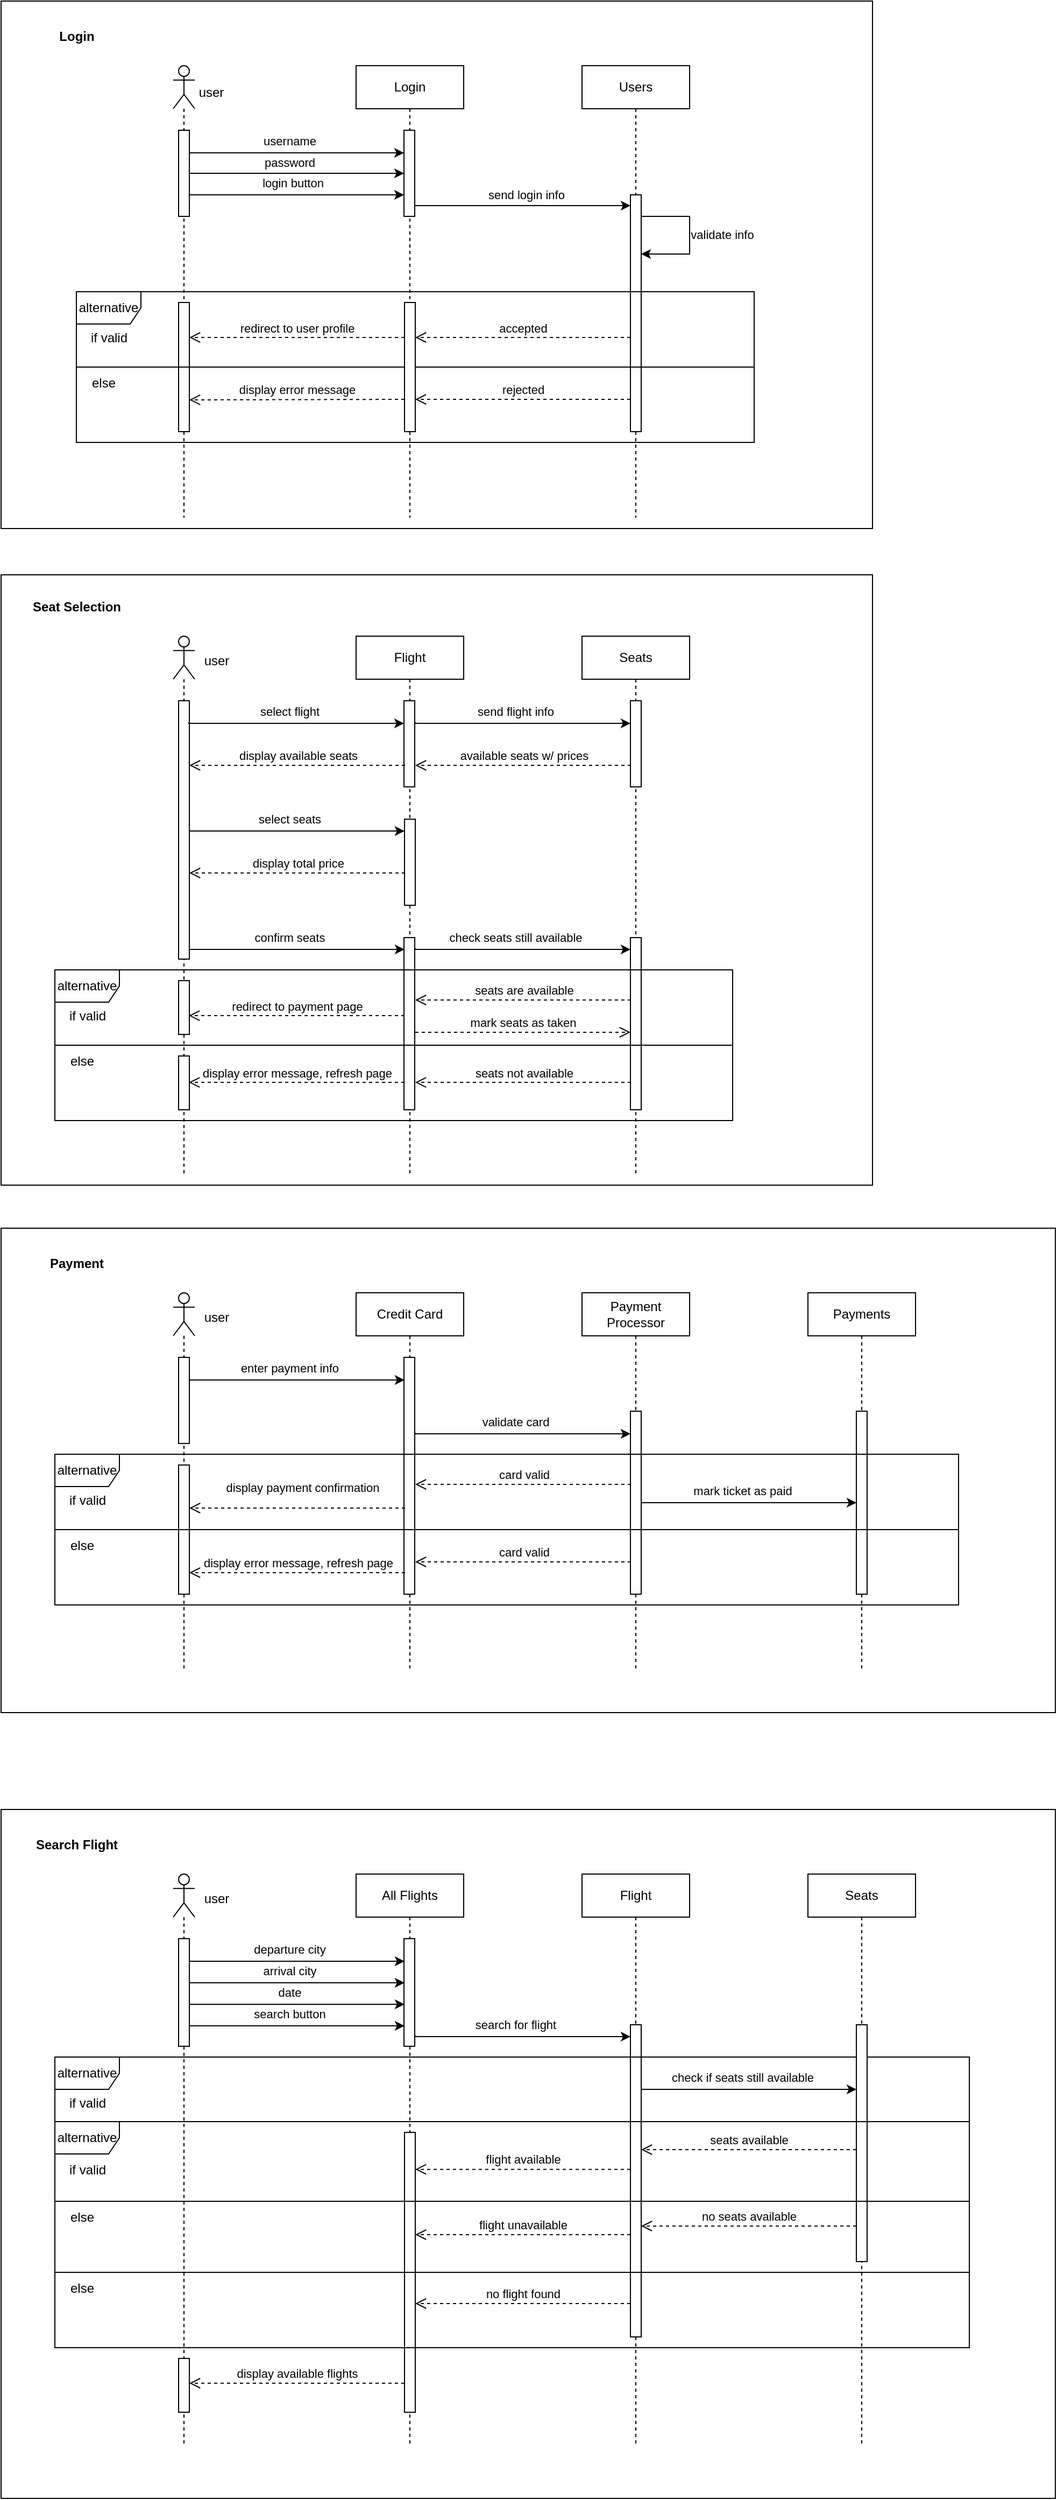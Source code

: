 <mxfile version="22.1.2" type="device">
  <diagram name="Page-1" id="4lmm6X2UEes6_DvLodEO">
    <mxGraphModel dx="1257" dy="641" grid="1" gridSize="10" guides="1" tooltips="1" connect="1" arrows="1" fold="1" page="1" pageScale="1" pageWidth="850" pageHeight="1100" math="0" shadow="0">
      <root>
        <mxCell id="0" />
        <mxCell id="1" parent="0" />
        <mxCell id="-yapN73WlwF3lb4D8iqv-75" value="" style="verticalLabelPosition=bottom;verticalAlign=top;html=1;shape=mxgraph.basic.rect;fillColor2=none;strokeWidth=1;size=20;indent=5;" vertex="1" parent="1">
          <mxGeometry x="20" y="1740" width="980" height="640" as="geometry" />
        </mxCell>
        <mxCell id="-yapN73WlwF3lb4D8iqv-28" value="" style="verticalLabelPosition=bottom;verticalAlign=top;html=1;shape=mxgraph.basic.rect;fillColor2=none;strokeWidth=1;size=20;indent=5;" vertex="1" parent="1">
          <mxGeometry x="20" y="1200" width="980" height="450" as="geometry" />
        </mxCell>
        <mxCell id="7nPVy0LuQcUKSxDzFn3D-114" value="" style="verticalLabelPosition=bottom;verticalAlign=top;html=1;shape=mxgraph.basic.rect;fillColor2=none;strokeWidth=1;size=20;indent=5;" parent="1" vertex="1">
          <mxGeometry x="20" y="60" width="810" height="490" as="geometry" />
        </mxCell>
        <mxCell id="7nPVy0LuQcUKSxDzFn3D-113" value="" style="verticalLabelPosition=bottom;verticalAlign=top;html=1;shape=mxgraph.basic.rect;fillColor2=none;strokeWidth=1;size=20;indent=5;" parent="1" vertex="1">
          <mxGeometry x="20" y="593" width="810" height="567" as="geometry" />
        </mxCell>
        <mxCell id="7nPVy0LuQcUKSxDzFn3D-1" value="Login" style="shape=umlLifeline;perimeter=lifelinePerimeter;whiteSpace=wrap;html=1;container=1;dropTarget=0;collapsible=0;recursiveResize=0;outlineConnect=0;portConstraint=eastwest;newEdgeStyle={&quot;curved&quot;:0,&quot;rounded&quot;:0};" parent="1" vertex="1">
          <mxGeometry x="350" y="120" width="100" height="420" as="geometry" />
        </mxCell>
        <mxCell id="7nPVy0LuQcUKSxDzFn3D-14" value="" style="html=1;points=[[0,0,0,0,5],[0,1,0,0,-5],[1,0,0,0,5],[1,1,0,0,-5]];perimeter=orthogonalPerimeter;outlineConnect=0;targetShapes=umlLifeline;portConstraint=eastwest;newEdgeStyle={&quot;curved&quot;:0,&quot;rounded&quot;:0};" parent="7nPVy0LuQcUKSxDzFn3D-1" vertex="1">
          <mxGeometry x="44.5" y="60" width="10" height="80" as="geometry" />
        </mxCell>
        <mxCell id="7nPVy0LuQcUKSxDzFn3D-4" value="Login" style="text;align=center;fontStyle=1;verticalAlign=middle;spacingLeft=3;spacingRight=3;strokeColor=none;rotatable=0;points=[[0,0.5],[1,0.5]];portConstraint=eastwest;html=1;" parent="1" vertex="1">
          <mxGeometry x="50" y="80" width="80" height="26" as="geometry" />
        </mxCell>
        <mxCell id="7nPVy0LuQcUKSxDzFn3D-5" value="" style="shape=umlLifeline;perimeter=lifelinePerimeter;whiteSpace=wrap;html=1;container=1;dropTarget=0;collapsible=0;recursiveResize=0;outlineConnect=0;portConstraint=eastwest;newEdgeStyle={&quot;curved&quot;:0,&quot;rounded&quot;:0};participant=umlActor;" parent="1" vertex="1">
          <mxGeometry x="180" y="120" width="20" height="420" as="geometry" />
        </mxCell>
        <mxCell id="7nPVy0LuQcUKSxDzFn3D-7" value="" style="html=1;points=[[0,0,0,0,5],[0,1,0,0,-5],[1,0,0,0,5],[1,1,0,0,-5]];perimeter=orthogonalPerimeter;outlineConnect=0;targetShapes=umlLifeline;portConstraint=eastwest;newEdgeStyle={&quot;curved&quot;:0,&quot;rounded&quot;:0};" parent="7nPVy0LuQcUKSxDzFn3D-5" vertex="1">
          <mxGeometry x="5" y="60" width="10" height="80" as="geometry" />
        </mxCell>
        <mxCell id="7nPVy0LuQcUKSxDzFn3D-26" value="" style="html=1;points=[[0,0,0,0,5],[0,1,0,0,-5],[1,0,0,0,5],[1,1,0,0,-5]];perimeter=orthogonalPerimeter;outlineConnect=0;targetShapes=umlLifeline;portConstraint=eastwest;newEdgeStyle={&quot;curved&quot;:0,&quot;rounded&quot;:0};" parent="7nPVy0LuQcUKSxDzFn3D-5" vertex="1">
          <mxGeometry x="5" y="220" width="10" height="120" as="geometry" />
        </mxCell>
        <mxCell id="7nPVy0LuQcUKSxDzFn3D-6" value="Users" style="shape=umlLifeline;perimeter=lifelinePerimeter;whiteSpace=wrap;html=1;container=1;dropTarget=0;collapsible=0;recursiveResize=0;outlineConnect=0;portConstraint=eastwest;newEdgeStyle={&quot;curved&quot;:0,&quot;rounded&quot;:0};" parent="1" vertex="1">
          <mxGeometry x="560" y="120" width="100" height="420" as="geometry" />
        </mxCell>
        <mxCell id="7nPVy0LuQcUKSxDzFn3D-17" value="" style="html=1;points=[[0,0,0,0,5],[0,1,0,0,-5],[1,0,0,0,5],[1,1,0,0,-5]];perimeter=orthogonalPerimeter;outlineConnect=0;targetShapes=umlLifeline;portConstraint=eastwest;newEdgeStyle={&quot;curved&quot;:0,&quot;rounded&quot;:0};" parent="7nPVy0LuQcUKSxDzFn3D-6" vertex="1">
          <mxGeometry x="45" y="120" width="10" height="220" as="geometry" />
        </mxCell>
        <mxCell id="7nPVy0LuQcUKSxDzFn3D-18" style="edgeStyle=orthogonalEdgeStyle;rounded=0;orthogonalLoop=1;jettySize=auto;html=1;curved=0;exitX=1;exitY=0;exitDx=0;exitDy=5;exitPerimeter=0;" parent="7nPVy0LuQcUKSxDzFn3D-6" edge="1">
          <mxGeometry relative="1" as="geometry">
            <mxPoint x="55" y="140" as="sourcePoint" />
            <mxPoint x="55" y="175" as="targetPoint" />
            <Array as="points">
              <mxPoint x="100" y="140" />
              <mxPoint x="100" y="175" />
            </Array>
          </mxGeometry>
        </mxCell>
        <mxCell id="7nPVy0LuQcUKSxDzFn3D-19" value="validate info" style="edgeLabel;html=1;align=center;verticalAlign=middle;resizable=0;points=[];" parent="7nPVy0LuQcUKSxDzFn3D-18" vertex="1" connectable="0">
          <mxGeometry y="1" relative="1" as="geometry">
            <mxPoint x="29" y="-1" as="offset" />
          </mxGeometry>
        </mxCell>
        <mxCell id="7nPVy0LuQcUKSxDzFn3D-8" style="edgeStyle=orthogonalEdgeStyle;rounded=0;orthogonalLoop=1;jettySize=auto;html=1;curved=0;" parent="1" target="7nPVy0LuQcUKSxDzFn3D-14" edge="1">
          <mxGeometry relative="1" as="geometry">
            <mxPoint x="195" y="200" as="sourcePoint" />
            <mxPoint x="370" y="200" as="targetPoint" />
            <Array as="points">
              <mxPoint x="195" y="201" />
            </Array>
          </mxGeometry>
        </mxCell>
        <mxCell id="7nPVy0LuQcUKSxDzFn3D-11" value="username" style="edgeLabel;html=1;align=center;verticalAlign=middle;resizable=0;points=[];" parent="7nPVy0LuQcUKSxDzFn3D-8" vertex="1" connectable="0">
          <mxGeometry x="-0.296" y="-1" relative="1" as="geometry">
            <mxPoint x="23" y="-12" as="offset" />
          </mxGeometry>
        </mxCell>
        <mxCell id="7nPVy0LuQcUKSxDzFn3D-9" style="edgeStyle=orthogonalEdgeStyle;rounded=0;orthogonalLoop=1;jettySize=auto;html=1;curved=0;" parent="1" target="7nPVy0LuQcUKSxDzFn3D-14" edge="1">
          <mxGeometry relative="1" as="geometry">
            <mxPoint x="195" y="220" as="sourcePoint" />
            <mxPoint x="399.5" y="220" as="targetPoint" />
            <Array as="points">
              <mxPoint x="340" y="220" />
              <mxPoint x="340" y="220" />
            </Array>
          </mxGeometry>
        </mxCell>
        <mxCell id="7nPVy0LuQcUKSxDzFn3D-12" value="password" style="edgeLabel;html=1;align=center;verticalAlign=middle;resizable=0;points=[];" parent="7nPVy0LuQcUKSxDzFn3D-9" vertex="1" connectable="0">
          <mxGeometry x="-0.1" y="2" relative="1" as="geometry">
            <mxPoint x="3" y="-8" as="offset" />
          </mxGeometry>
        </mxCell>
        <mxCell id="7nPVy0LuQcUKSxDzFn3D-10" style="edgeStyle=orthogonalEdgeStyle;rounded=0;orthogonalLoop=1;jettySize=auto;html=1;curved=0;" parent="1" target="7nPVy0LuQcUKSxDzFn3D-14" edge="1">
          <mxGeometry relative="1" as="geometry">
            <mxPoint x="195" y="240" as="sourcePoint" />
            <mxPoint x="330" y="250" as="targetPoint" />
            <Array as="points">
              <mxPoint x="350" y="240" />
              <mxPoint x="350" y="240" />
            </Array>
          </mxGeometry>
        </mxCell>
        <mxCell id="7nPVy0LuQcUKSxDzFn3D-13" value="login button" style="edgeLabel;html=1;align=center;verticalAlign=middle;resizable=0;points=[];" parent="7nPVy0LuQcUKSxDzFn3D-10" vertex="1" connectable="0">
          <mxGeometry x="-0.042" relative="1" as="geometry">
            <mxPoint y="-11" as="offset" />
          </mxGeometry>
        </mxCell>
        <mxCell id="7nPVy0LuQcUKSxDzFn3D-15" style="edgeStyle=orthogonalEdgeStyle;rounded=0;orthogonalLoop=1;jettySize=auto;html=1;curved=0;" parent="1" target="7nPVy0LuQcUKSxDzFn3D-17" edge="1">
          <mxGeometry relative="1" as="geometry">
            <mxPoint x="404.5" y="250" as="sourcePoint" />
            <mxPoint x="600" y="250" as="targetPoint" />
            <Array as="points">
              <mxPoint x="560" y="250" />
              <mxPoint x="560" y="250" />
            </Array>
          </mxGeometry>
        </mxCell>
        <mxCell id="7nPVy0LuQcUKSxDzFn3D-16" value="send login info" style="edgeLabel;html=1;align=center;verticalAlign=middle;resizable=0;points=[];" parent="7nPVy0LuQcUKSxDzFn3D-15" vertex="1" connectable="0">
          <mxGeometry x="-0.176" y="1" relative="1" as="geometry">
            <mxPoint x="21" y="-9" as="offset" />
          </mxGeometry>
        </mxCell>
        <mxCell id="7nPVy0LuQcUKSxDzFn3D-20" value="alternative" style="shape=umlFrame;whiteSpace=wrap;html=1;pointerEvents=0;" parent="1" vertex="1">
          <mxGeometry x="90" y="330" width="630" height="140" as="geometry" />
        </mxCell>
        <mxCell id="7nPVy0LuQcUKSxDzFn3D-21" value="" style="line;strokeWidth=1;fillColor=none;align=left;verticalAlign=middle;spacingTop=-1;spacingLeft=3;spacingRight=3;rotatable=0;labelPosition=right;points=[];portConstraint=eastwest;strokeColor=inherit;" parent="1" vertex="1">
          <mxGeometry x="90" y="396" width="630" height="8" as="geometry" />
        </mxCell>
        <mxCell id="7nPVy0LuQcUKSxDzFn3D-22" value="if valid" style="text;html=1;align=center;verticalAlign=middle;resizable=0;points=[];autosize=1;strokeColor=none;fillColor=none;" parent="1" vertex="1">
          <mxGeometry x="90" y="358" width="60" height="30" as="geometry" />
        </mxCell>
        <mxCell id="7nPVy0LuQcUKSxDzFn3D-23" value="else" style="text;html=1;align=center;verticalAlign=middle;resizable=0;points=[];autosize=1;strokeColor=none;fillColor=none;" parent="1" vertex="1">
          <mxGeometry x="90" y="400" width="50" height="30" as="geometry" />
        </mxCell>
        <mxCell id="7nPVy0LuQcUKSxDzFn3D-24" value="" style="html=1;points=[[0,0,0,0,5],[0,1,0,0,-5],[1,0,0,0,5],[1,1,0,0,-5]];perimeter=orthogonalPerimeter;outlineConnect=0;targetShapes=umlLifeline;portConstraint=eastwest;newEdgeStyle={&quot;curved&quot;:0,&quot;rounded&quot;:0};" parent="1" vertex="1">
          <mxGeometry x="395" y="340" width="10" height="120" as="geometry" />
        </mxCell>
        <mxCell id="7nPVy0LuQcUKSxDzFn3D-27" value="accepted" style="html=1;verticalAlign=bottom;endArrow=open;dashed=1;endSize=8;curved=0;rounded=0;" parent="1" edge="1">
          <mxGeometry relative="1" as="geometry">
            <mxPoint x="605" y="372.5" as="sourcePoint" />
            <mxPoint x="405" y="372.5" as="targetPoint" />
          </mxGeometry>
        </mxCell>
        <mxCell id="7nPVy0LuQcUKSxDzFn3D-28" value="rejected" style="html=1;verticalAlign=bottom;endArrow=open;dashed=1;endSize=8;curved=0;rounded=0;" parent="1" edge="1">
          <mxGeometry relative="1" as="geometry">
            <mxPoint x="605" y="430" as="sourcePoint" />
            <mxPoint x="405" y="430" as="targetPoint" />
          </mxGeometry>
        </mxCell>
        <mxCell id="7nPVy0LuQcUKSxDzFn3D-31" value="redirect to user profile" style="html=1;verticalAlign=bottom;endArrow=open;dashed=1;endSize=8;curved=0;rounded=0;" parent="1" target="7nPVy0LuQcUKSxDzFn3D-26" edge="1">
          <mxGeometry relative="1" as="geometry">
            <mxPoint x="395" y="372.5" as="sourcePoint" />
            <mxPoint x="315" y="372.5" as="targetPoint" />
            <mxPoint as="offset" />
          </mxGeometry>
        </mxCell>
        <mxCell id="7nPVy0LuQcUKSxDzFn3D-33" value="display error message" style="html=1;verticalAlign=bottom;endArrow=open;dashed=1;endSize=8;curved=0;rounded=0;" parent="1" edge="1">
          <mxGeometry relative="1" as="geometry">
            <mxPoint x="395" y="430" as="sourcePoint" />
            <mxPoint x="195" y="430.5" as="targetPoint" />
            <mxPoint as="offset" />
          </mxGeometry>
        </mxCell>
        <mxCell id="7nPVy0LuQcUKSxDzFn3D-34" value="Flight" style="shape=umlLifeline;perimeter=lifelinePerimeter;whiteSpace=wrap;html=1;container=1;dropTarget=0;collapsible=0;recursiveResize=0;outlineConnect=0;portConstraint=eastwest;newEdgeStyle={&quot;curved&quot;:0,&quot;rounded&quot;:0};" parent="1" vertex="1">
          <mxGeometry x="350" y="650" width="100" height="500" as="geometry" />
        </mxCell>
        <mxCell id="7nPVy0LuQcUKSxDzFn3D-35" value="" style="html=1;points=[[0,0,0,0,5],[0,1,0,0,-5],[1,0,0,0,5],[1,1,0,0,-5]];perimeter=orthogonalPerimeter;outlineConnect=0;targetShapes=umlLifeline;portConstraint=eastwest;newEdgeStyle={&quot;curved&quot;:0,&quot;rounded&quot;:0};" parent="7nPVy0LuQcUKSxDzFn3D-34" vertex="1">
          <mxGeometry x="44.5" y="60" width="10" height="80" as="geometry" />
        </mxCell>
        <mxCell id="7nPVy0LuQcUKSxDzFn3D-91" value="" style="html=1;points=[[0,0,0,0,5],[0,1,0,0,-5],[1,0,0,0,5],[1,1,0,0,-5]];perimeter=orthogonalPerimeter;outlineConnect=0;targetShapes=umlLifeline;portConstraint=eastwest;newEdgeStyle={&quot;curved&quot;:0,&quot;rounded&quot;:0};" parent="7nPVy0LuQcUKSxDzFn3D-34" vertex="1">
          <mxGeometry x="45" y="170" width="10" height="80" as="geometry" />
        </mxCell>
        <mxCell id="7nPVy0LuQcUKSxDzFn3D-98" value="" style="html=1;points=[[0,0,0,0,5],[0,1,0,0,-5],[1,0,0,0,5],[1,1,0,0,-5]];perimeter=orthogonalPerimeter;outlineConnect=0;targetShapes=umlLifeline;portConstraint=eastwest;newEdgeStyle={&quot;curved&quot;:0,&quot;rounded&quot;:0};" parent="7nPVy0LuQcUKSxDzFn3D-34" vertex="1">
          <mxGeometry x="44.5" y="280" width="10" height="160" as="geometry" />
        </mxCell>
        <mxCell id="7nPVy0LuQcUKSxDzFn3D-36" value="Seat Selection" style="text;align=center;fontStyle=1;verticalAlign=middle;spacingLeft=3;spacingRight=3;strokeColor=none;rotatable=0;points=[[0,0.5],[1,0.5]];portConstraint=eastwest;html=1;" parent="1" vertex="1">
          <mxGeometry x="50" y="610" width="80" height="26" as="geometry" />
        </mxCell>
        <mxCell id="7nPVy0LuQcUKSxDzFn3D-37" value="" style="shape=umlLifeline;perimeter=lifelinePerimeter;whiteSpace=wrap;html=1;container=1;dropTarget=0;collapsible=0;recursiveResize=0;outlineConnect=0;portConstraint=eastwest;newEdgeStyle={&quot;curved&quot;:0,&quot;rounded&quot;:0};participant=umlActor;" parent="1" vertex="1">
          <mxGeometry x="180" y="650" width="20" height="500" as="geometry" />
        </mxCell>
        <mxCell id="7nPVy0LuQcUKSxDzFn3D-38" value="" style="html=1;points=[[0,0,0,0,5],[0,1,0,0,-5],[1,0,0,0,5],[1,1,0,0,-5]];perimeter=orthogonalPerimeter;outlineConnect=0;targetShapes=umlLifeline;portConstraint=eastwest;newEdgeStyle={&quot;curved&quot;:0,&quot;rounded&quot;:0};" parent="7nPVy0LuQcUKSxDzFn3D-37" vertex="1">
          <mxGeometry x="5" y="60" width="10" height="240" as="geometry" />
        </mxCell>
        <mxCell id="7nPVy0LuQcUKSxDzFn3D-109" value="" style="html=1;points=[[0,0,0,0,5],[0,1,0,0,-5],[1,0,0,0,5],[1,1,0,0,-5]];perimeter=orthogonalPerimeter;outlineConnect=0;targetShapes=umlLifeline;portConstraint=eastwest;newEdgeStyle={&quot;curved&quot;:0,&quot;rounded&quot;:0};" parent="7nPVy0LuQcUKSxDzFn3D-37" vertex="1">
          <mxGeometry x="5" y="320" width="10" height="50" as="geometry" />
        </mxCell>
        <mxCell id="7nPVy0LuQcUKSxDzFn3D-40" value="Seats" style="shape=umlLifeline;perimeter=lifelinePerimeter;whiteSpace=wrap;html=1;container=1;dropTarget=0;collapsible=0;recursiveResize=0;outlineConnect=0;portConstraint=eastwest;newEdgeStyle={&quot;curved&quot;:0,&quot;rounded&quot;:0};" parent="1" vertex="1">
          <mxGeometry x="560" y="650" width="100" height="500" as="geometry" />
        </mxCell>
        <mxCell id="7nPVy0LuQcUKSxDzFn3D-41" value="" style="html=1;points=[[0,0,0,0,5],[0,1,0,0,-5],[1,0,0,0,5],[1,1,0,0,-5]];perimeter=orthogonalPerimeter;outlineConnect=0;targetShapes=umlLifeline;portConstraint=eastwest;newEdgeStyle={&quot;curved&quot;:0,&quot;rounded&quot;:0};" parent="7nPVy0LuQcUKSxDzFn3D-40" vertex="1">
          <mxGeometry x="45" y="60" width="10" height="80" as="geometry" />
        </mxCell>
        <mxCell id="7nPVy0LuQcUKSxDzFn3D-99" value="" style="html=1;points=[[0,0,0,0,5],[0,1,0,0,-5],[1,0,0,0,5],[1,1,0,0,-5]];perimeter=orthogonalPerimeter;outlineConnect=0;targetShapes=umlLifeline;portConstraint=eastwest;newEdgeStyle={&quot;curved&quot;:0,&quot;rounded&quot;:0};" parent="7nPVy0LuQcUKSxDzFn3D-40" vertex="1">
          <mxGeometry x="45" y="280" width="10" height="160" as="geometry" />
        </mxCell>
        <mxCell id="7nPVy0LuQcUKSxDzFn3D-61" value="user" style="text;html=1;align=center;verticalAlign=middle;resizable=0;points=[];autosize=1;strokeColor=none;fillColor=none;" parent="1" vertex="1">
          <mxGeometry x="190" y="130" width="50" height="30" as="geometry" />
        </mxCell>
        <mxCell id="7nPVy0LuQcUKSxDzFn3D-62" value="user" style="text;html=1;align=center;verticalAlign=middle;resizable=0;points=[];autosize=1;strokeColor=none;fillColor=none;" parent="1" vertex="1">
          <mxGeometry x="195" y="658" width="50" height="30" as="geometry" />
        </mxCell>
        <mxCell id="7nPVy0LuQcUKSxDzFn3D-63" value="Credit Card" style="shape=umlLifeline;perimeter=lifelinePerimeter;whiteSpace=wrap;html=1;container=1;dropTarget=0;collapsible=0;recursiveResize=0;outlineConnect=0;portConstraint=eastwest;newEdgeStyle={&quot;curved&quot;:0,&quot;rounded&quot;:0};" parent="1" vertex="1">
          <mxGeometry x="350" y="1260" width="100" height="350" as="geometry" />
        </mxCell>
        <mxCell id="7nPVy0LuQcUKSxDzFn3D-64" value="" style="html=1;points=[[0,0,0,0,5],[0,1,0,0,-5],[1,0,0,0,5],[1,1,0,0,-5]];perimeter=orthogonalPerimeter;outlineConnect=0;targetShapes=umlLifeline;portConstraint=eastwest;newEdgeStyle={&quot;curved&quot;:0,&quot;rounded&quot;:0};" parent="7nPVy0LuQcUKSxDzFn3D-63" vertex="1">
          <mxGeometry x="44.5" y="60" width="10" height="220" as="geometry" />
        </mxCell>
        <mxCell id="7nPVy0LuQcUKSxDzFn3D-65" value="Payment" style="text;align=center;fontStyle=1;verticalAlign=middle;spacingLeft=3;spacingRight=3;strokeColor=none;rotatable=0;points=[[0,0.5],[1,0.5]];portConstraint=eastwest;html=1;" parent="1" vertex="1">
          <mxGeometry x="50" y="1220" width="80" height="26" as="geometry" />
        </mxCell>
        <mxCell id="7nPVy0LuQcUKSxDzFn3D-66" value="" style="shape=umlLifeline;perimeter=lifelinePerimeter;whiteSpace=wrap;html=1;container=1;dropTarget=0;collapsible=0;recursiveResize=0;outlineConnect=0;portConstraint=eastwest;newEdgeStyle={&quot;curved&quot;:0,&quot;rounded&quot;:0};participant=umlActor;" parent="1" vertex="1">
          <mxGeometry x="180" y="1260" width="20" height="350" as="geometry" />
        </mxCell>
        <mxCell id="7nPVy0LuQcUKSxDzFn3D-67" value="" style="html=1;points=[[0,0,0,0,5],[0,1,0,0,-5],[1,0,0,0,5],[1,1,0,0,-5]];perimeter=orthogonalPerimeter;outlineConnect=0;targetShapes=umlLifeline;portConstraint=eastwest;newEdgeStyle={&quot;curved&quot;:0,&quot;rounded&quot;:0};" parent="7nPVy0LuQcUKSxDzFn3D-66" vertex="1">
          <mxGeometry x="5" y="60" width="10" height="80" as="geometry" />
        </mxCell>
        <mxCell id="7nPVy0LuQcUKSxDzFn3D-68" value="" style="html=1;points=[[0,0,0,0,5],[0,1,0,0,-5],[1,0,0,0,5],[1,1,0,0,-5]];perimeter=orthogonalPerimeter;outlineConnect=0;targetShapes=umlLifeline;portConstraint=eastwest;newEdgeStyle={&quot;curved&quot;:0,&quot;rounded&quot;:0};" parent="7nPVy0LuQcUKSxDzFn3D-66" vertex="1">
          <mxGeometry x="5" y="160" width="10" height="120" as="geometry" />
        </mxCell>
        <mxCell id="7nPVy0LuQcUKSxDzFn3D-69" value="Payment Processor" style="shape=umlLifeline;perimeter=lifelinePerimeter;whiteSpace=wrap;html=1;container=1;dropTarget=0;collapsible=0;recursiveResize=0;outlineConnect=0;portConstraint=eastwest;newEdgeStyle={&quot;curved&quot;:0,&quot;rounded&quot;:0};" parent="1" vertex="1">
          <mxGeometry x="560" y="1260" width="100" height="350" as="geometry" />
        </mxCell>
        <mxCell id="7nPVy0LuQcUKSxDzFn3D-70" value="" style="html=1;points=[[0,0,0,0,5],[0,1,0,0,-5],[1,0,0,0,5],[1,1,0,0,-5]];perimeter=orthogonalPerimeter;outlineConnect=0;targetShapes=umlLifeline;portConstraint=eastwest;newEdgeStyle={&quot;curved&quot;:0,&quot;rounded&quot;:0};" parent="7nPVy0LuQcUKSxDzFn3D-69" vertex="1">
          <mxGeometry x="45" y="110" width="10" height="170" as="geometry" />
        </mxCell>
        <mxCell id="7nPVy0LuQcUKSxDzFn3D-72" value="user" style="text;html=1;align=center;verticalAlign=middle;resizable=0;points=[];autosize=1;strokeColor=none;fillColor=none;" parent="1" vertex="1">
          <mxGeometry x="195" y="1268" width="50" height="30" as="geometry" />
        </mxCell>
        <mxCell id="7nPVy0LuQcUKSxDzFn3D-73" value="All Flights" style="shape=umlLifeline;perimeter=lifelinePerimeter;whiteSpace=wrap;html=1;container=1;dropTarget=0;collapsible=0;recursiveResize=0;outlineConnect=0;portConstraint=eastwest;newEdgeStyle={&quot;curved&quot;:0,&quot;rounded&quot;:0};" parent="1" vertex="1">
          <mxGeometry x="350" y="1800" width="100" height="530" as="geometry" />
        </mxCell>
        <mxCell id="7nPVy0LuQcUKSxDzFn3D-74" value="" style="html=1;points=[[0,0,0,0,5],[0,1,0,0,-5],[1,0,0,0,5],[1,1,0,0,-5]];perimeter=orthogonalPerimeter;outlineConnect=0;targetShapes=umlLifeline;portConstraint=eastwest;newEdgeStyle={&quot;curved&quot;:0,&quot;rounded&quot;:0};" parent="7nPVy0LuQcUKSxDzFn3D-73" vertex="1">
          <mxGeometry x="44.5" y="60" width="10" height="100" as="geometry" />
        </mxCell>
        <mxCell id="7nPVy0LuQcUKSxDzFn3D-75" value="Search Flight" style="text;align=center;fontStyle=1;verticalAlign=middle;spacingLeft=3;spacingRight=3;strokeColor=none;rotatable=0;points=[[0,0.5],[1,0.5]];portConstraint=eastwest;html=1;" parent="1" vertex="1">
          <mxGeometry x="50" y="1760" width="80" height="26" as="geometry" />
        </mxCell>
        <mxCell id="7nPVy0LuQcUKSxDzFn3D-76" value="" style="shape=umlLifeline;perimeter=lifelinePerimeter;whiteSpace=wrap;html=1;container=1;dropTarget=0;collapsible=0;recursiveResize=0;outlineConnect=0;portConstraint=eastwest;newEdgeStyle={&quot;curved&quot;:0,&quot;rounded&quot;:0};participant=umlActor;" parent="1" vertex="1">
          <mxGeometry x="180" y="1800" width="20" height="530" as="geometry" />
        </mxCell>
        <mxCell id="7nPVy0LuQcUKSxDzFn3D-77" value="" style="html=1;points=[[0,0,0,0,5],[0,1,0,0,-5],[1,0,0,0,5],[1,1,0,0,-5]];perimeter=orthogonalPerimeter;outlineConnect=0;targetShapes=umlLifeline;portConstraint=eastwest;newEdgeStyle={&quot;curved&quot;:0,&quot;rounded&quot;:0};" parent="7nPVy0LuQcUKSxDzFn3D-76" vertex="1">
          <mxGeometry x="5" y="60" width="10" height="100" as="geometry" />
        </mxCell>
        <mxCell id="7nPVy0LuQcUKSxDzFn3D-78" value="" style="html=1;points=[[0,0,0,0,5],[0,1,0,0,-5],[1,0,0,0,5],[1,1,0,0,-5]];perimeter=orthogonalPerimeter;outlineConnect=0;targetShapes=umlLifeline;portConstraint=eastwest;newEdgeStyle={&quot;curved&quot;:0,&quot;rounded&quot;:0};" parent="7nPVy0LuQcUKSxDzFn3D-76" vertex="1">
          <mxGeometry x="5" y="450" width="10" height="50" as="geometry" />
        </mxCell>
        <mxCell id="7nPVy0LuQcUKSxDzFn3D-79" value="Flight" style="shape=umlLifeline;perimeter=lifelinePerimeter;whiteSpace=wrap;html=1;container=1;dropTarget=0;collapsible=0;recursiveResize=0;outlineConnect=0;portConstraint=eastwest;newEdgeStyle={&quot;curved&quot;:0,&quot;rounded&quot;:0};" parent="1" vertex="1">
          <mxGeometry x="560" y="1800" width="100" height="530" as="geometry" />
        </mxCell>
        <mxCell id="7nPVy0LuQcUKSxDzFn3D-80" value="" style="html=1;points=[[0,0,0,0,5],[0,1,0,0,-5],[1,0,0,0,5],[1,1,0,0,-5]];perimeter=orthogonalPerimeter;outlineConnect=0;targetShapes=umlLifeline;portConstraint=eastwest;newEdgeStyle={&quot;curved&quot;:0,&quot;rounded&quot;:0};" parent="7nPVy0LuQcUKSxDzFn3D-79" vertex="1">
          <mxGeometry x="45" y="140" width="10" height="290" as="geometry" />
        </mxCell>
        <mxCell id="7nPVy0LuQcUKSxDzFn3D-81" value="" style="html=1;points=[[0,0,0,0,5],[0,1,0,0,-5],[1,0,0,0,5],[1,1,0,0,-5]];perimeter=orthogonalPerimeter;outlineConnect=0;targetShapes=umlLifeline;portConstraint=eastwest;newEdgeStyle={&quot;curved&quot;:0,&quot;rounded&quot;:0};" parent="1" vertex="1">
          <mxGeometry x="395" y="2040" width="10" height="260" as="geometry" />
        </mxCell>
        <mxCell id="7nPVy0LuQcUKSxDzFn3D-82" value="user" style="text;html=1;align=center;verticalAlign=middle;resizable=0;points=[];autosize=1;strokeColor=none;fillColor=none;" parent="1" vertex="1">
          <mxGeometry x="195" y="1808" width="50" height="30" as="geometry" />
        </mxCell>
        <mxCell id="7nPVy0LuQcUKSxDzFn3D-83" style="edgeStyle=orthogonalEdgeStyle;rounded=0;orthogonalLoop=1;jettySize=auto;html=1;curved=0;" parent="1" edge="1">
          <mxGeometry relative="1" as="geometry">
            <mxPoint x="194.5" y="730" as="sourcePoint" />
            <mxPoint x="394.5" y="731" as="targetPoint" />
            <Array as="points">
              <mxPoint x="194.5" y="731" />
            </Array>
          </mxGeometry>
        </mxCell>
        <mxCell id="7nPVy0LuQcUKSxDzFn3D-84" value="select flight" style="edgeLabel;html=1;align=center;verticalAlign=middle;resizable=0;points=[];" parent="7nPVy0LuQcUKSxDzFn3D-83" vertex="1" connectable="0">
          <mxGeometry x="-0.296" y="-1" relative="1" as="geometry">
            <mxPoint x="23" y="-12" as="offset" />
          </mxGeometry>
        </mxCell>
        <mxCell id="7nPVy0LuQcUKSxDzFn3D-85" style="edgeStyle=orthogonalEdgeStyle;rounded=0;orthogonalLoop=1;jettySize=auto;html=1;curved=0;" parent="1" edge="1">
          <mxGeometry relative="1" as="geometry">
            <mxPoint x="405" y="730" as="sourcePoint" />
            <mxPoint x="605" y="731" as="targetPoint" />
            <Array as="points">
              <mxPoint x="405" y="731" />
            </Array>
          </mxGeometry>
        </mxCell>
        <mxCell id="7nPVy0LuQcUKSxDzFn3D-86" value="send flight info" style="edgeLabel;html=1;align=center;verticalAlign=middle;resizable=0;points=[];" parent="7nPVy0LuQcUKSxDzFn3D-85" vertex="1" connectable="0">
          <mxGeometry x="-0.296" y="-1" relative="1" as="geometry">
            <mxPoint x="23" y="-12" as="offset" />
          </mxGeometry>
        </mxCell>
        <mxCell id="7nPVy0LuQcUKSxDzFn3D-87" value="available seats w/ prices" style="html=1;verticalAlign=bottom;endArrow=open;dashed=1;endSize=8;curved=0;rounded=0;" parent="1" edge="1">
          <mxGeometry x="-0.003" relative="1" as="geometry">
            <mxPoint x="605.5" y="770" as="sourcePoint" />
            <mxPoint x="405" y="770" as="targetPoint" />
            <mxPoint as="offset" />
          </mxGeometry>
        </mxCell>
        <mxCell id="7nPVy0LuQcUKSxDzFn3D-88" value="display available seats" style="html=1;verticalAlign=bottom;endArrow=open;dashed=1;endSize=8;curved=0;rounded=0;" parent="1" edge="1">
          <mxGeometry x="-0.003" relative="1" as="geometry">
            <mxPoint x="395.5" y="770" as="sourcePoint" />
            <mxPoint x="195" y="770" as="targetPoint" />
            <mxPoint as="offset" />
          </mxGeometry>
        </mxCell>
        <mxCell id="7nPVy0LuQcUKSxDzFn3D-89" style="edgeStyle=orthogonalEdgeStyle;rounded=0;orthogonalLoop=1;jettySize=auto;html=1;curved=0;" parent="1" edge="1">
          <mxGeometry relative="1" as="geometry">
            <mxPoint x="195" y="830" as="sourcePoint" />
            <mxPoint x="395" y="831" as="targetPoint" />
            <Array as="points">
              <mxPoint x="195" y="831" />
            </Array>
          </mxGeometry>
        </mxCell>
        <mxCell id="7nPVy0LuQcUKSxDzFn3D-90" value="select seats" style="edgeLabel;html=1;align=center;verticalAlign=middle;resizable=0;points=[];" parent="7nPVy0LuQcUKSxDzFn3D-89" vertex="1" connectable="0">
          <mxGeometry x="-0.296" y="-1" relative="1" as="geometry">
            <mxPoint x="23" y="-12" as="offset" />
          </mxGeometry>
        </mxCell>
        <mxCell id="7nPVy0LuQcUKSxDzFn3D-95" value="display total price" style="html=1;verticalAlign=bottom;endArrow=open;dashed=1;endSize=8;curved=0;rounded=0;" parent="1" edge="1">
          <mxGeometry x="-0.003" relative="1" as="geometry">
            <mxPoint x="395.5" y="870" as="sourcePoint" />
            <mxPoint x="195" y="870" as="targetPoint" />
            <mxPoint as="offset" />
          </mxGeometry>
        </mxCell>
        <mxCell id="7nPVy0LuQcUKSxDzFn3D-96" style="edgeStyle=orthogonalEdgeStyle;rounded=0;orthogonalLoop=1;jettySize=auto;html=1;curved=0;" parent="1" edge="1">
          <mxGeometry relative="1" as="geometry">
            <mxPoint x="195" y="940" as="sourcePoint" />
            <mxPoint x="395" y="941" as="targetPoint" />
            <Array as="points">
              <mxPoint x="195" y="941" />
            </Array>
          </mxGeometry>
        </mxCell>
        <mxCell id="7nPVy0LuQcUKSxDzFn3D-97" value="confirm seats" style="edgeLabel;html=1;align=center;verticalAlign=middle;resizable=0;points=[];" parent="7nPVy0LuQcUKSxDzFn3D-96" vertex="1" connectable="0">
          <mxGeometry x="-0.296" y="-1" relative="1" as="geometry">
            <mxPoint x="23" y="-12" as="offset" />
          </mxGeometry>
        </mxCell>
        <mxCell id="7nPVy0LuQcUKSxDzFn3D-100" style="edgeStyle=orthogonalEdgeStyle;rounded=0;orthogonalLoop=1;jettySize=auto;html=1;curved=0;" parent="1" edge="1">
          <mxGeometry relative="1" as="geometry">
            <mxPoint x="405" y="940" as="sourcePoint" />
            <mxPoint x="605" y="941" as="targetPoint" />
            <Array as="points">
              <mxPoint x="405" y="941" />
            </Array>
          </mxGeometry>
        </mxCell>
        <mxCell id="7nPVy0LuQcUKSxDzFn3D-101" value="check seats still available" style="edgeLabel;html=1;align=center;verticalAlign=middle;resizable=0;points=[];" parent="7nPVy0LuQcUKSxDzFn3D-100" vertex="1" connectable="0">
          <mxGeometry x="-0.296" y="-1" relative="1" as="geometry">
            <mxPoint x="23" y="-12" as="offset" />
          </mxGeometry>
        </mxCell>
        <mxCell id="7nPVy0LuQcUKSxDzFn3D-102" value="alternative" style="shape=umlFrame;whiteSpace=wrap;html=1;pointerEvents=0;" parent="1" vertex="1">
          <mxGeometry x="70" y="960" width="630" height="140" as="geometry" />
        </mxCell>
        <mxCell id="7nPVy0LuQcUKSxDzFn3D-103" value="if valid" style="text;html=1;align=center;verticalAlign=middle;resizable=0;points=[];autosize=1;strokeColor=none;fillColor=none;" parent="1" vertex="1">
          <mxGeometry x="70" y="988" width="60" height="30" as="geometry" />
        </mxCell>
        <mxCell id="7nPVy0LuQcUKSxDzFn3D-104" value="else" style="text;html=1;align=center;verticalAlign=middle;resizable=0;points=[];autosize=1;strokeColor=none;fillColor=none;" parent="1" vertex="1">
          <mxGeometry x="70" y="1030" width="50" height="30" as="geometry" />
        </mxCell>
        <mxCell id="7nPVy0LuQcUKSxDzFn3D-105" value="" style="line;strokeWidth=1;fillColor=none;align=left;verticalAlign=middle;spacingTop=-1;spacingLeft=3;spacingRight=3;rotatable=0;labelPosition=right;points=[];portConstraint=eastwest;strokeColor=inherit;" parent="1" vertex="1">
          <mxGeometry x="70" y="1026" width="630" height="8" as="geometry" />
        </mxCell>
        <mxCell id="7nPVy0LuQcUKSxDzFn3D-106" value="seats are available" style="html=1;verticalAlign=bottom;endArrow=open;dashed=1;endSize=8;curved=0;rounded=0;" parent="1" edge="1">
          <mxGeometry x="-0.003" relative="1" as="geometry">
            <mxPoint x="605.5" y="988" as="sourcePoint" />
            <mxPoint x="405" y="988" as="targetPoint" />
            <mxPoint as="offset" />
          </mxGeometry>
        </mxCell>
        <mxCell id="7nPVy0LuQcUKSxDzFn3D-107" value="mark seats as taken" style="html=1;verticalAlign=bottom;endArrow=open;dashed=1;endSize=8;curved=0;rounded=0;" parent="1" target="7nPVy0LuQcUKSxDzFn3D-99" edge="1">
          <mxGeometry x="-0.003" relative="1" as="geometry">
            <mxPoint x="405" y="1018" as="sourcePoint" />
            <mxPoint x="529.5" y="1020" as="targetPoint" />
            <mxPoint as="offset" />
          </mxGeometry>
        </mxCell>
        <mxCell id="7nPVy0LuQcUKSxDzFn3D-108" value="redirect to payment page" style="html=1;verticalAlign=bottom;endArrow=open;dashed=1;endSize=8;curved=0;rounded=0;" parent="1" edge="1">
          <mxGeometry x="-0.003" relative="1" as="geometry">
            <mxPoint x="395" y="1002.55" as="sourcePoint" />
            <mxPoint x="194.5" y="1002.55" as="targetPoint" />
            <mxPoint as="offset" />
          </mxGeometry>
        </mxCell>
        <mxCell id="7nPVy0LuQcUKSxDzFn3D-110" value="" style="html=1;points=[[0,0,0,0,5],[0,1,0,0,-5],[1,0,0,0,5],[1,1,0,0,-5]];perimeter=orthogonalPerimeter;outlineConnect=0;targetShapes=umlLifeline;portConstraint=eastwest;newEdgeStyle={&quot;curved&quot;:0,&quot;rounded&quot;:0};" parent="1" vertex="1">
          <mxGeometry x="185" y="1040" width="10" height="50" as="geometry" />
        </mxCell>
        <mxCell id="7nPVy0LuQcUKSxDzFn3D-111" value="seats not available" style="html=1;verticalAlign=bottom;endArrow=open;dashed=1;endSize=8;curved=0;rounded=0;" parent="1" edge="1">
          <mxGeometry x="-0.003" relative="1" as="geometry">
            <mxPoint x="605.5" y="1064.55" as="sourcePoint" />
            <mxPoint x="405" y="1064.55" as="targetPoint" />
            <mxPoint as="offset" />
          </mxGeometry>
        </mxCell>
        <mxCell id="7nPVy0LuQcUKSxDzFn3D-112" value="display error message, refresh page" style="html=1;verticalAlign=bottom;endArrow=open;dashed=1;endSize=8;curved=0;rounded=0;" parent="1" edge="1">
          <mxGeometry x="-0.003" relative="1" as="geometry">
            <mxPoint x="395" y="1064.55" as="sourcePoint" />
            <mxPoint x="194.5" y="1064.55" as="targetPoint" />
            <mxPoint as="offset" />
          </mxGeometry>
        </mxCell>
        <mxCell id="-yapN73WlwF3lb4D8iqv-1" style="edgeStyle=orthogonalEdgeStyle;rounded=0;orthogonalLoop=1;jettySize=auto;html=1;curved=0;" edge="1" parent="1">
          <mxGeometry relative="1" as="geometry">
            <mxPoint x="195" y="1340" as="sourcePoint" />
            <mxPoint x="395" y="1341" as="targetPoint" />
            <Array as="points">
              <mxPoint x="195" y="1341" />
            </Array>
          </mxGeometry>
        </mxCell>
        <mxCell id="-yapN73WlwF3lb4D8iqv-2" value="enter payment info" style="edgeLabel;html=1;align=center;verticalAlign=middle;resizable=0;points=[];" vertex="1" connectable="0" parent="-yapN73WlwF3lb4D8iqv-1">
          <mxGeometry x="-0.296" y="-1" relative="1" as="geometry">
            <mxPoint x="23" y="-12" as="offset" />
          </mxGeometry>
        </mxCell>
        <mxCell id="-yapN73WlwF3lb4D8iqv-5" style="edgeStyle=orthogonalEdgeStyle;rounded=0;orthogonalLoop=1;jettySize=auto;html=1;curved=0;" edge="1" parent="1">
          <mxGeometry relative="1" as="geometry">
            <mxPoint x="405" y="1390" as="sourcePoint" />
            <mxPoint x="605" y="1391" as="targetPoint" />
            <Array as="points">
              <mxPoint x="405" y="1391" />
            </Array>
          </mxGeometry>
        </mxCell>
        <mxCell id="-yapN73WlwF3lb4D8iqv-6" value="validate card" style="edgeLabel;html=1;align=center;verticalAlign=middle;resizable=0;points=[];" vertex="1" connectable="0" parent="-yapN73WlwF3lb4D8iqv-5">
          <mxGeometry x="-0.296" y="-1" relative="1" as="geometry">
            <mxPoint x="23" y="-12" as="offset" />
          </mxGeometry>
        </mxCell>
        <mxCell id="-yapN73WlwF3lb4D8iqv-12" value="if valid" style="text;html=1;align=center;verticalAlign=middle;resizable=0;points=[];autosize=1;strokeColor=none;fillColor=none;" vertex="1" parent="1">
          <mxGeometry x="70" y="1438" width="60" height="30" as="geometry" />
        </mxCell>
        <mxCell id="-yapN73WlwF3lb4D8iqv-13" value="else" style="text;html=1;align=center;verticalAlign=middle;resizable=0;points=[];autosize=1;strokeColor=none;fillColor=none;" vertex="1" parent="1">
          <mxGeometry x="70" y="1480" width="50" height="30" as="geometry" />
        </mxCell>
        <mxCell id="-yapN73WlwF3lb4D8iqv-19" value="card valid" style="html=1;verticalAlign=bottom;endArrow=open;dashed=1;endSize=8;curved=0;rounded=0;" edge="1" parent="1">
          <mxGeometry x="-0.003" relative="1" as="geometry">
            <mxPoint x="605.5" y="1438.0" as="sourcePoint" />
            <mxPoint x="405.0" y="1438.0" as="targetPoint" />
            <mxPoint as="offset" />
          </mxGeometry>
        </mxCell>
        <mxCell id="-yapN73WlwF3lb4D8iqv-20" value="Payments" style="shape=umlLifeline;perimeter=lifelinePerimeter;whiteSpace=wrap;html=1;container=1;dropTarget=0;collapsible=0;recursiveResize=0;outlineConnect=0;portConstraint=eastwest;newEdgeStyle={&quot;curved&quot;:0,&quot;rounded&quot;:0};" vertex="1" parent="1">
          <mxGeometry x="770" y="1260" width="100" height="350" as="geometry" />
        </mxCell>
        <mxCell id="-yapN73WlwF3lb4D8iqv-21" value="" style="html=1;points=[[0,0,0,0,5],[0,1,0,0,-5],[1,0,0,0,5],[1,1,0,0,-5]];perimeter=orthogonalPerimeter;outlineConnect=0;targetShapes=umlLifeline;portConstraint=eastwest;newEdgeStyle={&quot;curved&quot;:0,&quot;rounded&quot;:0};" vertex="1" parent="-yapN73WlwF3lb4D8iqv-20">
          <mxGeometry x="45" y="110" width="10" height="170" as="geometry" />
        </mxCell>
        <mxCell id="-yapN73WlwF3lb4D8iqv-22" style="edgeStyle=orthogonalEdgeStyle;rounded=0;orthogonalLoop=1;jettySize=auto;html=1;curved=0;" edge="1" parent="1" source="7nPVy0LuQcUKSxDzFn3D-70" target="-yapN73WlwF3lb4D8iqv-21">
          <mxGeometry relative="1" as="geometry">
            <mxPoint x="620" y="1460" as="sourcePoint" />
            <mxPoint x="820" y="1461" as="targetPoint" />
            <Array as="points" />
          </mxGeometry>
        </mxCell>
        <mxCell id="-yapN73WlwF3lb4D8iqv-23" value="mark ticket as paid" style="edgeLabel;html=1;align=center;verticalAlign=middle;resizable=0;points=[];" vertex="1" connectable="0" parent="-yapN73WlwF3lb4D8iqv-22">
          <mxGeometry x="-0.296" y="-1" relative="1" as="geometry">
            <mxPoint x="23" y="-12" as="offset" />
          </mxGeometry>
        </mxCell>
        <mxCell id="-yapN73WlwF3lb4D8iqv-25" value="display payment confirmation" style="html=1;verticalAlign=bottom;endArrow=open;dashed=1;endSize=8;curved=0;rounded=0;" edge="1" parent="1">
          <mxGeometry x="-0.047" y="-10" relative="1" as="geometry">
            <mxPoint x="395.5" y="1460.0" as="sourcePoint" />
            <mxPoint x="195.0" y="1460.0" as="targetPoint" />
            <mxPoint as="offset" />
          </mxGeometry>
        </mxCell>
        <mxCell id="-yapN73WlwF3lb4D8iqv-26" value="card valid" style="html=1;verticalAlign=bottom;endArrow=open;dashed=1;endSize=8;curved=0;rounded=0;" edge="1" parent="1">
          <mxGeometry x="-0.003" relative="1" as="geometry">
            <mxPoint x="605.5" y="1510.0" as="sourcePoint" />
            <mxPoint x="405.0" y="1510.0" as="targetPoint" />
            <mxPoint as="offset" />
          </mxGeometry>
        </mxCell>
        <mxCell id="-yapN73WlwF3lb4D8iqv-27" value="display error message, refresh page" style="html=1;verticalAlign=bottom;endArrow=open;dashed=1;endSize=8;curved=0;rounded=0;" edge="1" parent="1">
          <mxGeometry x="-0.003" relative="1" as="geometry">
            <mxPoint x="395.5" y="1520.0" as="sourcePoint" />
            <mxPoint x="195.0" y="1520.0" as="targetPoint" />
            <mxPoint as="offset" />
          </mxGeometry>
        </mxCell>
        <mxCell id="-yapN73WlwF3lb4D8iqv-14" value="" style="line;strokeWidth=1;fillColor=none;align=left;verticalAlign=middle;spacingTop=-1;spacingLeft=3;spacingRight=3;rotatable=0;labelPosition=right;points=[];portConstraint=eastwest;strokeColor=inherit;" vertex="1" parent="1">
          <mxGeometry x="70" y="1476" width="840" height="8" as="geometry" />
        </mxCell>
        <mxCell id="-yapN73WlwF3lb4D8iqv-11" value="alternative" style="shape=umlFrame;whiteSpace=wrap;html=1;pointerEvents=0;" vertex="1" parent="1">
          <mxGeometry x="70" y="1410" width="840" height="140" as="geometry" />
        </mxCell>
        <mxCell id="-yapN73WlwF3lb4D8iqv-29" style="edgeStyle=orthogonalEdgeStyle;rounded=0;orthogonalLoop=1;jettySize=auto;html=1;curved=0;" edge="1" parent="1">
          <mxGeometry relative="1" as="geometry">
            <mxPoint x="195" y="1880" as="sourcePoint" />
            <mxPoint x="395" y="1881" as="targetPoint" />
            <Array as="points">
              <mxPoint x="195" y="1881" />
            </Array>
          </mxGeometry>
        </mxCell>
        <mxCell id="-yapN73WlwF3lb4D8iqv-30" value="departure city" style="edgeLabel;html=1;align=center;verticalAlign=middle;resizable=0;points=[];" vertex="1" connectable="0" parent="-yapN73WlwF3lb4D8iqv-29">
          <mxGeometry x="-0.296" y="-1" relative="1" as="geometry">
            <mxPoint x="23" y="-12" as="offset" />
          </mxGeometry>
        </mxCell>
        <mxCell id="-yapN73WlwF3lb4D8iqv-32" style="edgeStyle=orthogonalEdgeStyle;rounded=0;orthogonalLoop=1;jettySize=auto;html=1;curved=0;" edge="1" parent="1">
          <mxGeometry relative="1" as="geometry">
            <mxPoint x="195" y="1900" as="sourcePoint" />
            <mxPoint x="395" y="1901" as="targetPoint" />
            <Array as="points">
              <mxPoint x="195" y="1901" />
            </Array>
          </mxGeometry>
        </mxCell>
        <mxCell id="-yapN73WlwF3lb4D8iqv-33" value="arrival city" style="edgeLabel;html=1;align=center;verticalAlign=middle;resizable=0;points=[];" vertex="1" connectable="0" parent="-yapN73WlwF3lb4D8iqv-32">
          <mxGeometry x="-0.296" y="-1" relative="1" as="geometry">
            <mxPoint x="23" y="-12" as="offset" />
          </mxGeometry>
        </mxCell>
        <mxCell id="-yapN73WlwF3lb4D8iqv-34" style="edgeStyle=orthogonalEdgeStyle;rounded=0;orthogonalLoop=1;jettySize=auto;html=1;curved=0;" edge="1" parent="1">
          <mxGeometry relative="1" as="geometry">
            <mxPoint x="195" y="1920" as="sourcePoint" />
            <mxPoint x="395" y="1921" as="targetPoint" />
            <Array as="points">
              <mxPoint x="195" y="1921" />
            </Array>
          </mxGeometry>
        </mxCell>
        <mxCell id="-yapN73WlwF3lb4D8iqv-35" value="date" style="edgeLabel;html=1;align=center;verticalAlign=middle;resizable=0;points=[];" vertex="1" connectable="0" parent="-yapN73WlwF3lb4D8iqv-34">
          <mxGeometry x="-0.296" y="-1" relative="1" as="geometry">
            <mxPoint x="23" y="-12" as="offset" />
          </mxGeometry>
        </mxCell>
        <mxCell id="-yapN73WlwF3lb4D8iqv-36" style="edgeStyle=orthogonalEdgeStyle;rounded=0;orthogonalLoop=1;jettySize=auto;html=1;curved=0;" edge="1" parent="1">
          <mxGeometry relative="1" as="geometry">
            <mxPoint x="195" y="1940" as="sourcePoint" />
            <mxPoint x="395" y="1941" as="targetPoint" />
            <Array as="points">
              <mxPoint x="195" y="1941" />
            </Array>
          </mxGeometry>
        </mxCell>
        <mxCell id="-yapN73WlwF3lb4D8iqv-37" value="search button" style="edgeLabel;html=1;align=center;verticalAlign=middle;resizable=0;points=[];" vertex="1" connectable="0" parent="-yapN73WlwF3lb4D8iqv-36">
          <mxGeometry x="-0.296" y="-1" relative="1" as="geometry">
            <mxPoint x="23" y="-12" as="offset" />
          </mxGeometry>
        </mxCell>
        <mxCell id="-yapN73WlwF3lb4D8iqv-38" style="edgeStyle=orthogonalEdgeStyle;rounded=0;orthogonalLoop=1;jettySize=auto;html=1;curved=0;" edge="1" parent="1">
          <mxGeometry relative="1" as="geometry">
            <mxPoint x="405" y="1950" as="sourcePoint" />
            <mxPoint x="605" y="1951" as="targetPoint" />
            <Array as="points">
              <mxPoint x="405" y="1951" />
            </Array>
          </mxGeometry>
        </mxCell>
        <mxCell id="-yapN73WlwF3lb4D8iqv-39" value="search for flight" style="edgeLabel;html=1;align=center;verticalAlign=middle;resizable=0;points=[];" vertex="1" connectable="0" parent="-yapN73WlwF3lb4D8iqv-38">
          <mxGeometry x="-0.296" y="-1" relative="1" as="geometry">
            <mxPoint x="23" y="-12" as="offset" />
          </mxGeometry>
        </mxCell>
        <mxCell id="-yapN73WlwF3lb4D8iqv-42" value="alternative" style="shape=umlFrame;whiteSpace=wrap;html=1;pointerEvents=0;" vertex="1" parent="1">
          <mxGeometry x="70" y="1970" width="850" height="270" as="geometry" />
        </mxCell>
        <mxCell id="-yapN73WlwF3lb4D8iqv-43" value="if valid" style="text;html=1;align=center;verticalAlign=middle;resizable=0;points=[];autosize=1;strokeColor=none;fillColor=none;" vertex="1" parent="1">
          <mxGeometry x="70" y="1998" width="60" height="30" as="geometry" />
        </mxCell>
        <mxCell id="-yapN73WlwF3lb4D8iqv-44" value="else" style="text;html=1;align=center;verticalAlign=middle;resizable=0;points=[];autosize=1;strokeColor=none;fillColor=none;" vertex="1" parent="1">
          <mxGeometry x="70" y="2170" width="50" height="30" as="geometry" />
        </mxCell>
        <mxCell id="-yapN73WlwF3lb4D8iqv-51" value="flight available" style="html=1;verticalAlign=bottom;endArrow=open;dashed=1;endSize=8;curved=0;rounded=0;" edge="1" parent="1">
          <mxGeometry relative="1" as="geometry">
            <mxPoint x="605" y="2074.33" as="sourcePoint" />
            <mxPoint x="405" y="2074.33" as="targetPoint" />
            <mxPoint as="offset" />
          </mxGeometry>
        </mxCell>
        <mxCell id="-yapN73WlwF3lb4D8iqv-55" value="Seats" style="shape=umlLifeline;perimeter=lifelinePerimeter;whiteSpace=wrap;html=1;container=1;dropTarget=0;collapsible=0;recursiveResize=0;outlineConnect=0;portConstraint=eastwest;newEdgeStyle={&quot;curved&quot;:0,&quot;rounded&quot;:0};" vertex="1" parent="1">
          <mxGeometry x="770" y="1800" width="100" height="530" as="geometry" />
        </mxCell>
        <mxCell id="-yapN73WlwF3lb4D8iqv-56" value="" style="html=1;points=[[0,0,0,0,5],[0,1,0,0,-5],[1,0,0,0,5],[1,1,0,0,-5]];perimeter=orthogonalPerimeter;outlineConnect=0;targetShapes=umlLifeline;portConstraint=eastwest;newEdgeStyle={&quot;curved&quot;:0,&quot;rounded&quot;:0};" vertex="1" parent="-yapN73WlwF3lb4D8iqv-55">
          <mxGeometry x="45" y="140" width="10" height="220" as="geometry" />
        </mxCell>
        <mxCell id="-yapN73WlwF3lb4D8iqv-58" style="edgeStyle=orthogonalEdgeStyle;rounded=0;orthogonalLoop=1;jettySize=auto;html=1;curved=0;" edge="1" parent="1">
          <mxGeometry relative="1" as="geometry">
            <mxPoint x="615" y="2000" as="sourcePoint" />
            <mxPoint x="815" y="2000" as="targetPoint" />
            <Array as="points" />
          </mxGeometry>
        </mxCell>
        <mxCell id="-yapN73WlwF3lb4D8iqv-59" value="check if seats still available" style="edgeLabel;html=1;align=center;verticalAlign=middle;resizable=0;points=[];" vertex="1" connectable="0" parent="-yapN73WlwF3lb4D8iqv-58">
          <mxGeometry x="-0.296" y="-1" relative="1" as="geometry">
            <mxPoint x="23" y="-12" as="offset" />
          </mxGeometry>
        </mxCell>
        <mxCell id="-yapN73WlwF3lb4D8iqv-62" value="alternative" style="shape=umlFrame;whiteSpace=wrap;html=1;pointerEvents=0;" vertex="1" parent="1">
          <mxGeometry x="70" y="2030" width="850" height="140" as="geometry" />
        </mxCell>
        <mxCell id="-yapN73WlwF3lb4D8iqv-63" value="if valid" style="text;html=1;align=center;verticalAlign=middle;resizable=0;points=[];autosize=1;strokeColor=none;fillColor=none;" vertex="1" parent="1">
          <mxGeometry x="70" y="2060" width="60" height="30" as="geometry" />
        </mxCell>
        <mxCell id="-yapN73WlwF3lb4D8iqv-64" value="else" style="text;html=1;align=center;verticalAlign=middle;resizable=0;points=[];autosize=1;strokeColor=none;fillColor=none;" vertex="1" parent="1">
          <mxGeometry x="70" y="2104" width="50" height="30" as="geometry" />
        </mxCell>
        <mxCell id="-yapN73WlwF3lb4D8iqv-65" value="" style="line;strokeWidth=1;fillColor=none;align=left;verticalAlign=middle;spacingTop=-1;spacingLeft=3;spacingRight=3;rotatable=0;labelPosition=right;points=[];portConstraint=eastwest;strokeColor=inherit;" vertex="1" parent="1">
          <mxGeometry x="70" y="2100" width="850" height="8" as="geometry" />
        </mxCell>
        <mxCell id="-yapN73WlwF3lb4D8iqv-68" value="seats available" style="html=1;verticalAlign=bottom;endArrow=open;dashed=1;endSize=8;curved=0;rounded=0;" edge="1" parent="1">
          <mxGeometry relative="1" as="geometry">
            <mxPoint x="815" y="2056" as="sourcePoint" />
            <mxPoint x="615" y="2056" as="targetPoint" />
            <mxPoint as="offset" />
          </mxGeometry>
        </mxCell>
        <mxCell id="-yapN73WlwF3lb4D8iqv-69" value="no seats available" style="html=1;verticalAlign=bottom;endArrow=open;dashed=1;endSize=8;curved=0;rounded=0;" edge="1" parent="1">
          <mxGeometry relative="1" as="geometry">
            <mxPoint x="815" y="2127" as="sourcePoint" />
            <mxPoint x="615" y="2127" as="targetPoint" />
            <mxPoint as="offset" />
          </mxGeometry>
        </mxCell>
        <mxCell id="-yapN73WlwF3lb4D8iqv-70" value="flight unavailable" style="html=1;verticalAlign=bottom;endArrow=open;dashed=1;endSize=8;curved=0;rounded=0;" edge="1" parent="1">
          <mxGeometry relative="1" as="geometry">
            <mxPoint x="605" y="2135" as="sourcePoint" />
            <mxPoint x="405" y="2135" as="targetPoint" />
            <mxPoint as="offset" />
          </mxGeometry>
        </mxCell>
        <mxCell id="-yapN73WlwF3lb4D8iqv-72" value="no flight found" style="html=1;verticalAlign=bottom;endArrow=open;dashed=1;endSize=8;curved=0;rounded=0;" edge="1" parent="1">
          <mxGeometry relative="1" as="geometry">
            <mxPoint x="605" y="2199" as="sourcePoint" />
            <mxPoint x="405" y="2199" as="targetPoint" />
            <mxPoint as="offset" />
          </mxGeometry>
        </mxCell>
        <mxCell id="-yapN73WlwF3lb4D8iqv-74" value="display available flights" style="html=1;verticalAlign=bottom;endArrow=open;dashed=1;endSize=8;curved=0;rounded=0;" edge="1" parent="1">
          <mxGeometry relative="1" as="geometry">
            <mxPoint x="395" y="2273" as="sourcePoint" />
            <mxPoint x="195" y="2273" as="targetPoint" />
            <mxPoint as="offset" />
          </mxGeometry>
        </mxCell>
      </root>
    </mxGraphModel>
  </diagram>
</mxfile>
